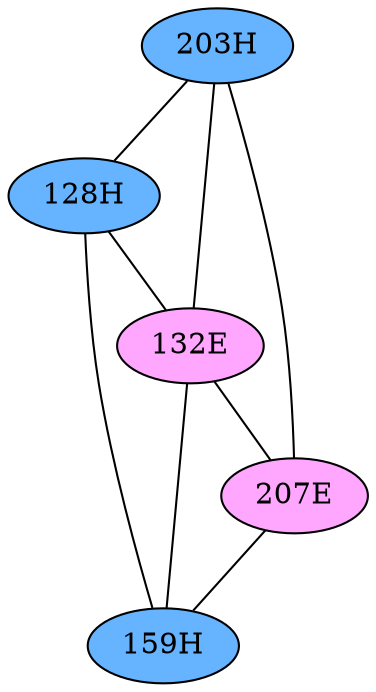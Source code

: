 // The Round Table
graph {
	"203H" [fillcolor="#66B3FF" style=radial]
	"128H" [fillcolor="#66B3FF" style=radial]
	"203H" -- "128H" [penwidth=1]
	"203H" [fillcolor="#66B3FF" style=radial]
	"132E" [fillcolor="#FFA6FF" style=radial]
	"203H" -- "132E" [penwidth=1]
	"203H" [fillcolor="#66B3FF" style=radial]
	"207E" [fillcolor="#FFA6FF" style=radial]
	"203H" -- "207E" [penwidth=1]
	"128H" [fillcolor="#66B3FF" style=radial]
	"132E" [fillcolor="#FFA6FF" style=radial]
	"128H" -- "132E" [penwidth=1]
	"128H" [fillcolor="#66B3FF" style=radial]
	"159H" [fillcolor="#66B3FF" style=radial]
	"128H" -- "159H" [penwidth=1]
	"132E" [fillcolor="#FFA6FF" style=radial]
	"207E" [fillcolor="#FFA6FF" style=radial]
	"132E" -- "207E" [penwidth=1]
	"132E" [fillcolor="#FFA6FF" style=radial]
	"159H" [fillcolor="#66B3FF" style=radial]
	"132E" -- "159H" [penwidth=1]
	"207E" [fillcolor="#FFA6FF" style=radial]
	"159H" [fillcolor="#66B3FF" style=radial]
	"207E" -- "159H" [penwidth=1]
}
